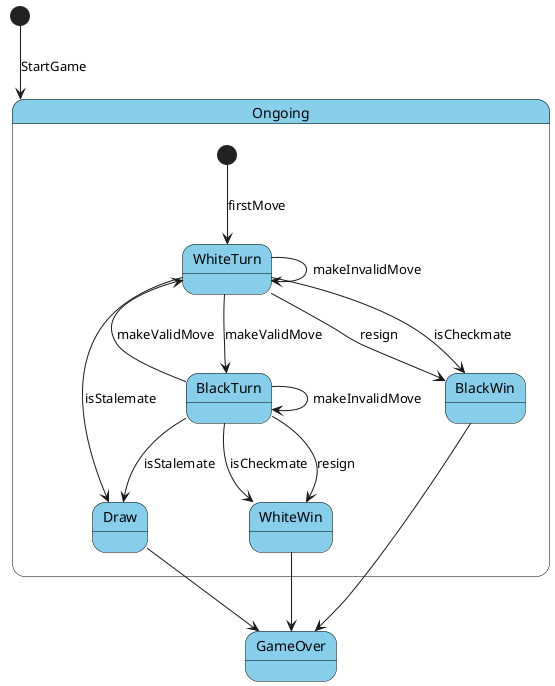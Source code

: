 @startuml

!define STATE_COLOR #87CEEB
!define ACTION_COLOR #90EE90
!define END_STATE_COLOR #FFA07A
!define VALIDATION_COLOR #FFD700

skinparam state {
    BackgroundColor STATE_COLOR
    BorderColor Black
}

skinparam stateEnd {
    BackgroundColor END_STATE_COLOR
    BorderColor Black
}

skinparam stateValidation {
    BackgroundColor VALIDATION_COLOR
    BorderColor Black
}

[*] --> Ongoing : StartGame

state Ongoing {
    [*] --> WhiteTurn: firstMove
    WhiteTurn --> BlackTurn : makeValidMove
    BlackTurn --> WhiteTurn : makeValidMove
    WhiteTurn --> WhiteTurn : makeInvalidMove
    BlackTurn --> BlackTurn : makeInvalidMove
    
    WhiteTurn --> BlackWin : isCheckmate
    WhiteTurn --> Draw : isStalemate
    BlackTurn --> Draw : isStalemate
    BlackTurn --> WhiteWin : isCheckmate
    
    WhiteTurn --> BlackWin : resign
    BlackTurn --> WhiteWin : resign
}

BlackWin --> GameOver
WhiteWin --> GameOver
Draw --> GameOver



@enduml

